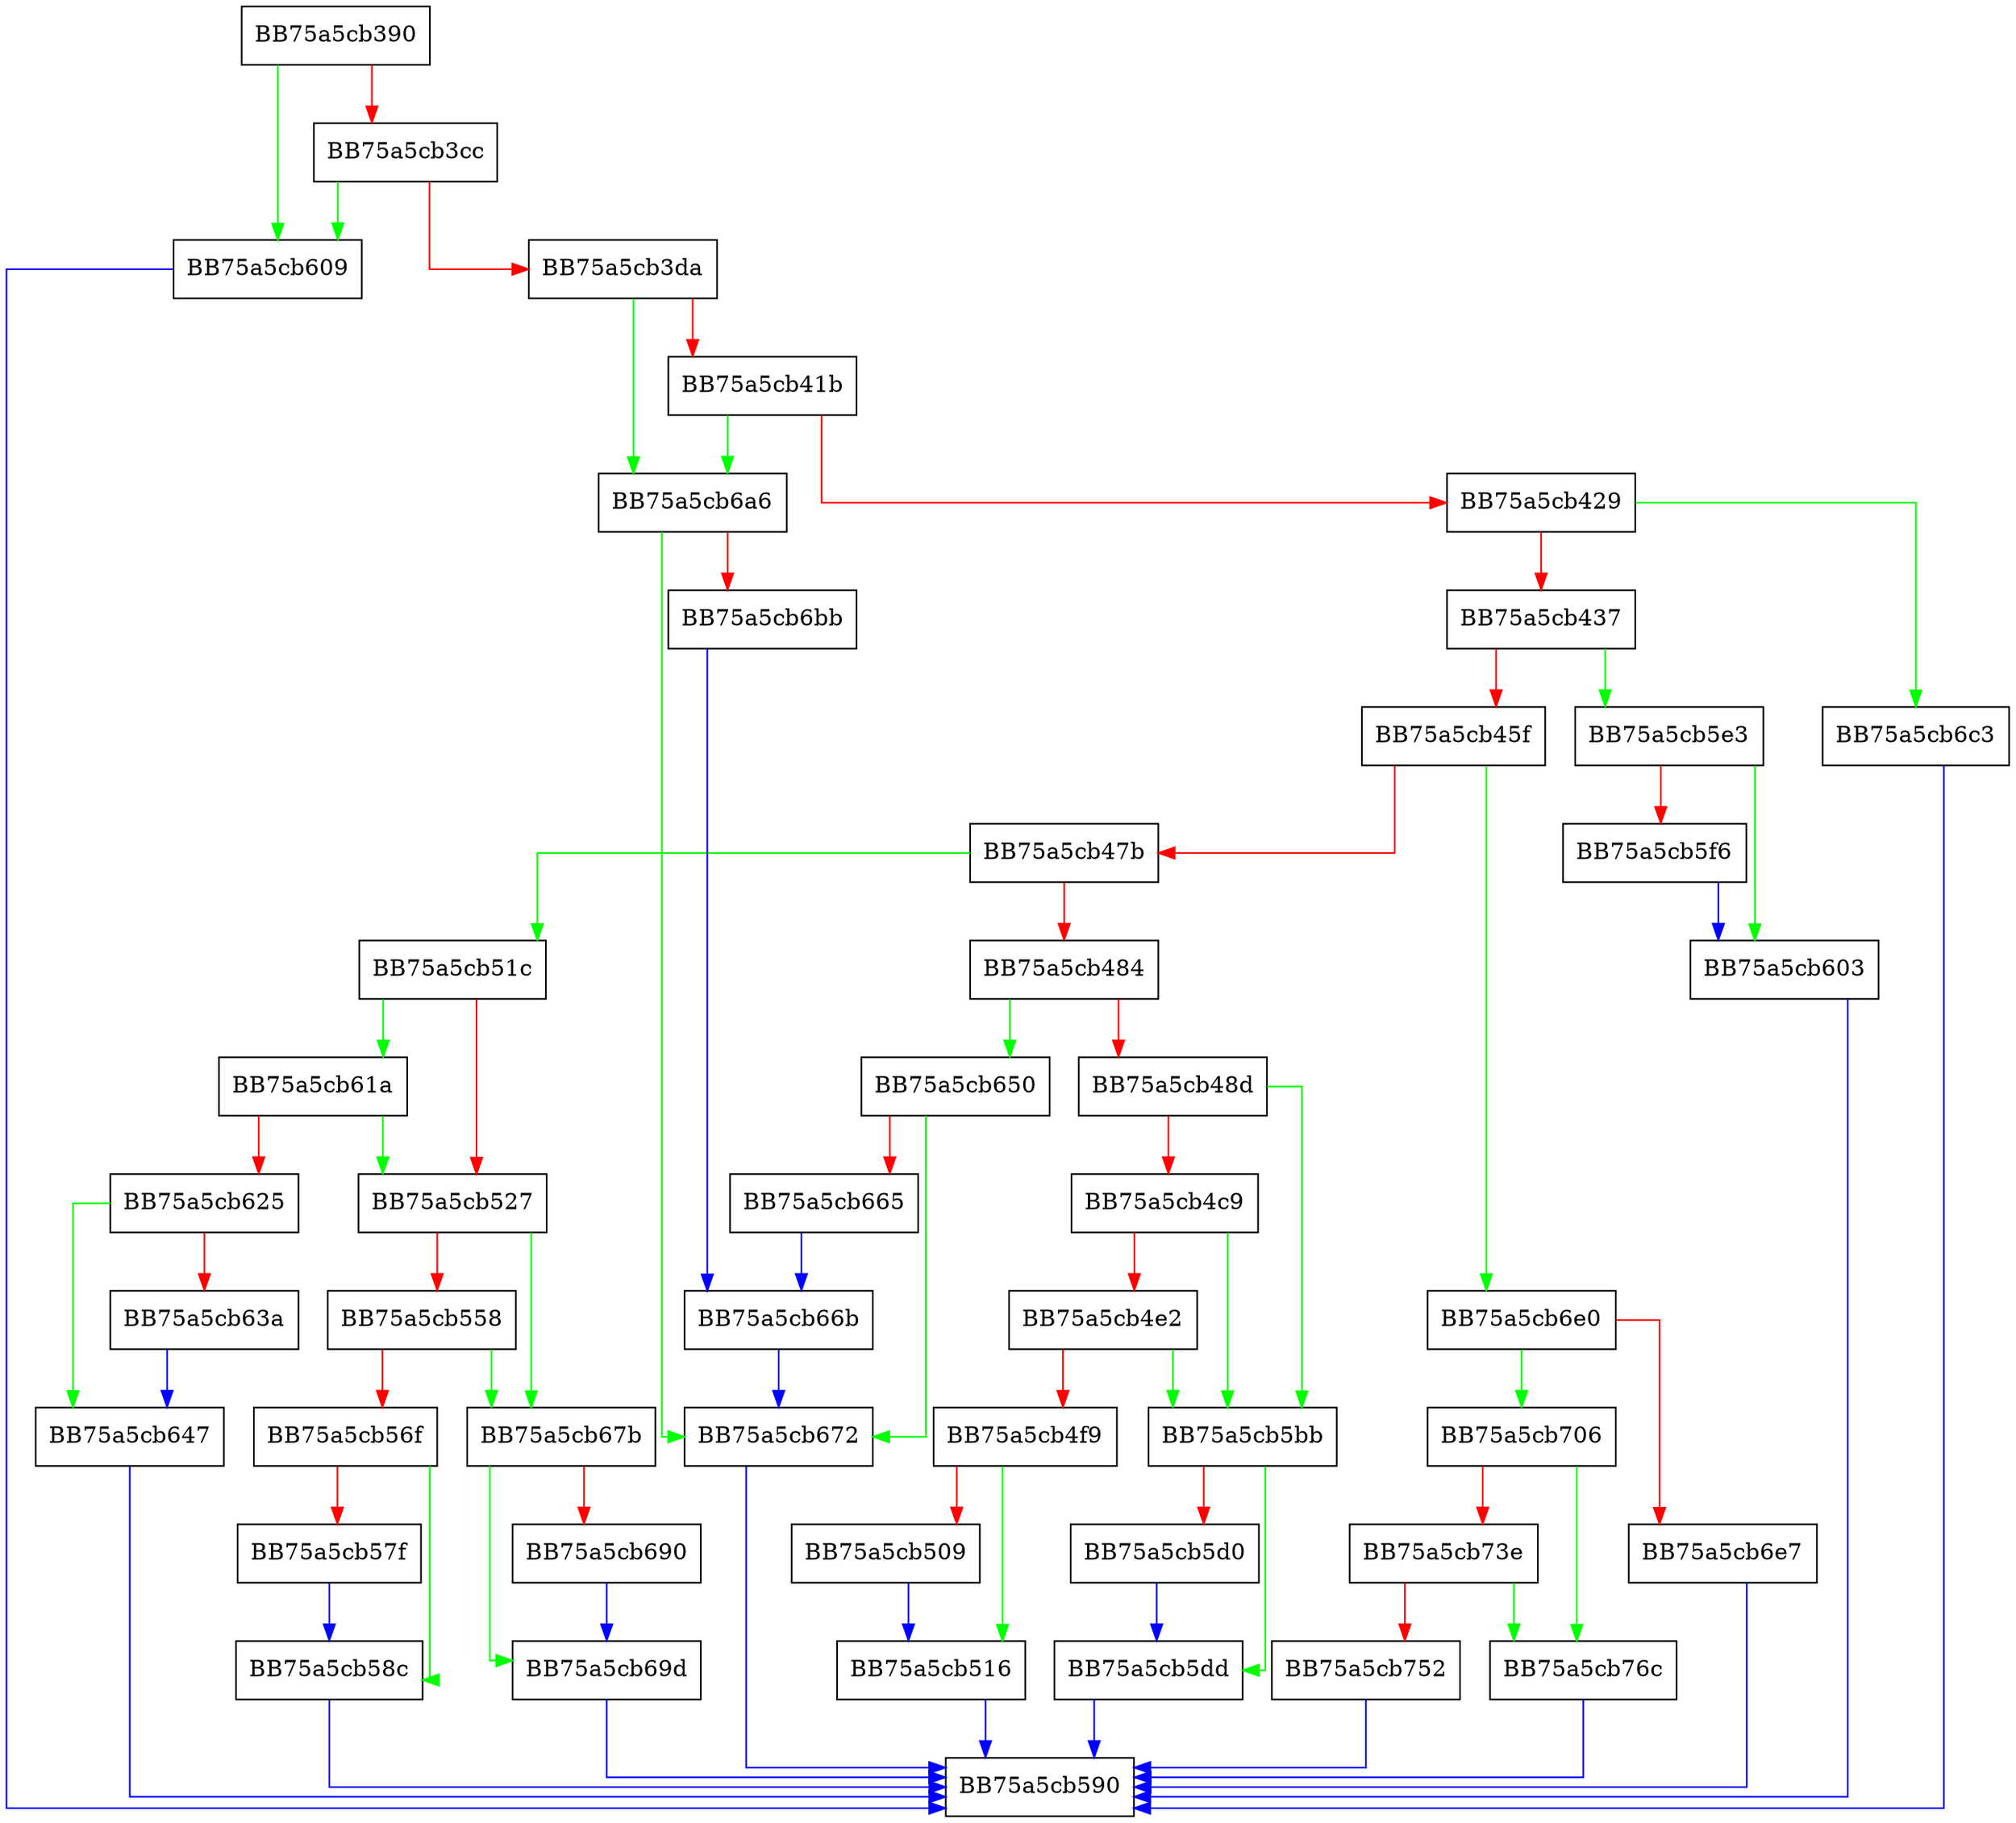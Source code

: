 digraph NTDLL_DLL_NtQueryInformationFileWorker {
  node [shape="box"];
  graph [splines=ortho];
  BB75a5cb390 -> BB75a5cb609 [color="green"];
  BB75a5cb390 -> BB75a5cb3cc [color="red"];
  BB75a5cb3cc -> BB75a5cb609 [color="green"];
  BB75a5cb3cc -> BB75a5cb3da [color="red"];
  BB75a5cb3da -> BB75a5cb6a6 [color="green"];
  BB75a5cb3da -> BB75a5cb41b [color="red"];
  BB75a5cb41b -> BB75a5cb6a6 [color="green"];
  BB75a5cb41b -> BB75a5cb429 [color="red"];
  BB75a5cb429 -> BB75a5cb6c3 [color="green"];
  BB75a5cb429 -> BB75a5cb437 [color="red"];
  BB75a5cb437 -> BB75a5cb5e3 [color="green"];
  BB75a5cb437 -> BB75a5cb45f [color="red"];
  BB75a5cb45f -> BB75a5cb6e0 [color="green"];
  BB75a5cb45f -> BB75a5cb47b [color="red"];
  BB75a5cb47b -> BB75a5cb51c [color="green"];
  BB75a5cb47b -> BB75a5cb484 [color="red"];
  BB75a5cb484 -> BB75a5cb650 [color="green"];
  BB75a5cb484 -> BB75a5cb48d [color="red"];
  BB75a5cb48d -> BB75a5cb5bb [color="green"];
  BB75a5cb48d -> BB75a5cb4c9 [color="red"];
  BB75a5cb4c9 -> BB75a5cb5bb [color="green"];
  BB75a5cb4c9 -> BB75a5cb4e2 [color="red"];
  BB75a5cb4e2 -> BB75a5cb5bb [color="green"];
  BB75a5cb4e2 -> BB75a5cb4f9 [color="red"];
  BB75a5cb4f9 -> BB75a5cb516 [color="green"];
  BB75a5cb4f9 -> BB75a5cb509 [color="red"];
  BB75a5cb509 -> BB75a5cb516 [color="blue"];
  BB75a5cb516 -> BB75a5cb590 [color="blue"];
  BB75a5cb51c -> BB75a5cb61a [color="green"];
  BB75a5cb51c -> BB75a5cb527 [color="red"];
  BB75a5cb527 -> BB75a5cb67b [color="green"];
  BB75a5cb527 -> BB75a5cb558 [color="red"];
  BB75a5cb558 -> BB75a5cb67b [color="green"];
  BB75a5cb558 -> BB75a5cb56f [color="red"];
  BB75a5cb56f -> BB75a5cb58c [color="green"];
  BB75a5cb56f -> BB75a5cb57f [color="red"];
  BB75a5cb57f -> BB75a5cb58c [color="blue"];
  BB75a5cb58c -> BB75a5cb590 [color="blue"];
  BB75a5cb5bb -> BB75a5cb5dd [color="green"];
  BB75a5cb5bb -> BB75a5cb5d0 [color="red"];
  BB75a5cb5d0 -> BB75a5cb5dd [color="blue"];
  BB75a5cb5dd -> BB75a5cb590 [color="blue"];
  BB75a5cb5e3 -> BB75a5cb603 [color="green"];
  BB75a5cb5e3 -> BB75a5cb5f6 [color="red"];
  BB75a5cb5f6 -> BB75a5cb603 [color="blue"];
  BB75a5cb603 -> BB75a5cb590 [color="blue"];
  BB75a5cb609 -> BB75a5cb590 [color="blue"];
  BB75a5cb61a -> BB75a5cb527 [color="green"];
  BB75a5cb61a -> BB75a5cb625 [color="red"];
  BB75a5cb625 -> BB75a5cb647 [color="green"];
  BB75a5cb625 -> BB75a5cb63a [color="red"];
  BB75a5cb63a -> BB75a5cb647 [color="blue"];
  BB75a5cb647 -> BB75a5cb590 [color="blue"];
  BB75a5cb650 -> BB75a5cb672 [color="green"];
  BB75a5cb650 -> BB75a5cb665 [color="red"];
  BB75a5cb665 -> BB75a5cb66b [color="blue"];
  BB75a5cb66b -> BB75a5cb672 [color="blue"];
  BB75a5cb672 -> BB75a5cb590 [color="blue"];
  BB75a5cb67b -> BB75a5cb69d [color="green"];
  BB75a5cb67b -> BB75a5cb690 [color="red"];
  BB75a5cb690 -> BB75a5cb69d [color="blue"];
  BB75a5cb69d -> BB75a5cb590 [color="blue"];
  BB75a5cb6a6 -> BB75a5cb672 [color="green"];
  BB75a5cb6a6 -> BB75a5cb6bb [color="red"];
  BB75a5cb6bb -> BB75a5cb66b [color="blue"];
  BB75a5cb6c3 -> BB75a5cb590 [color="blue"];
  BB75a5cb6e0 -> BB75a5cb706 [color="green"];
  BB75a5cb6e0 -> BB75a5cb6e7 [color="red"];
  BB75a5cb6e7 -> BB75a5cb590 [color="blue"];
  BB75a5cb706 -> BB75a5cb76c [color="green"];
  BB75a5cb706 -> BB75a5cb73e [color="red"];
  BB75a5cb73e -> BB75a5cb76c [color="green"];
  BB75a5cb73e -> BB75a5cb752 [color="red"];
  BB75a5cb752 -> BB75a5cb590 [color="blue"];
  BB75a5cb76c -> BB75a5cb590 [color="blue"];
}